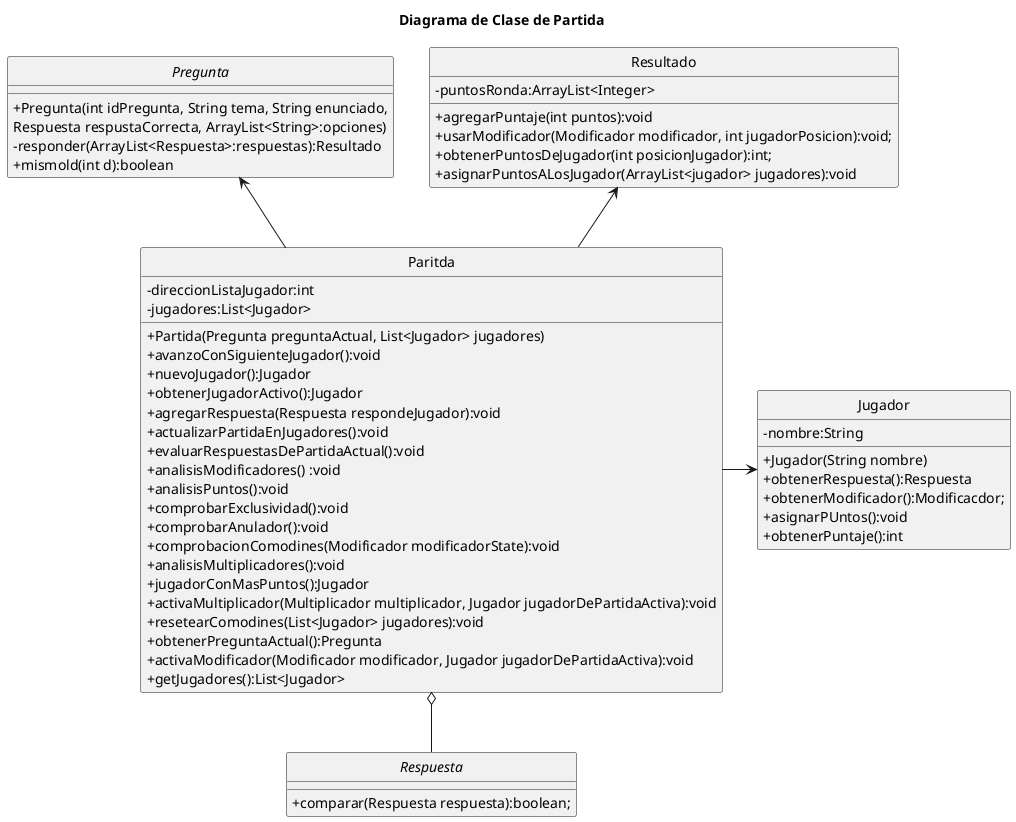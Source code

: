 @startuml
'https://plantuml.com/class-diagram

title Diagrama de Clase de Partida
skinparam monochrome true
hide circle
skinparam classAttributeIconSize 0
class Paritda{
    -direccionListaJugador:int
    -jugadores:List<Jugador>
    +Partida(Pregunta preguntaActual, List<Jugador> jugadores)
    +avanzoConSiguienteJugador():void
    +nuevoJugador():Jugador
    +obtenerJugadorActivo():Jugador
    +agregarRespuesta(Respuesta respondeJugador):void
    +actualizarPartidaEnJugadores():void
    +evaluarRespuestasDePartidaActual():void
    +analisisModificadores() :void
    +analisisPuntos():void
    +comprobarExclusividad():void
    +comprobarAnulador():void
    +comprobacionComodines(Modificador modificadorState):void
    +analisisMultiplicadores():void
    +jugadorConMasPuntos():Jugador
    +activaMultiplicador(Multiplicador multiplicador, Jugador jugadorDePartidaActiva):void
    +resetearComodines(List<Jugador> jugadores):void
    +obtenerPreguntaActual():Pregunta
    +activaModificador(Modificador modificador, Jugador jugadorDePartidaActiva):void
    +getJugadores():List<Jugador>

}
interface Respuesta{
    +comparar(Respuesta respuesta):boolean;

}

class Jugador{
    -nombre:String
    +Jugador(String nombre)
    +obtenerRespuesta():Respuesta
    +obtenerModificador():Modificacdor;
    +asignarPUntos():void
    +obtenerPuntaje():int

}
class Resultado{
    -puntosRonda:ArrayList<Integer>
    +agregarPuntaje(int puntos):void
    +usarModificador(Modificador modificador, int jugadorPosicion):void;
    +obtenerPuntosDeJugador(int posicionJugador):int;
    +asignarPuntosALosJugador(ArrayList<jugador> jugadores):void
}
abstract class Pregunta{
    +Pregunta(int idPregunta, String tema, String enunciado,
    Respuesta respustaCorrecta, ArrayList<String>:opciones)
    -responder(ArrayList<Respuesta>:respuestas):Resultado
    +mismold(int d):boolean
}
Paritda -> Jugador
Paritda o-- Respuesta
Paritda -up->Resultado
Paritda -up->Pregunta

@enduml